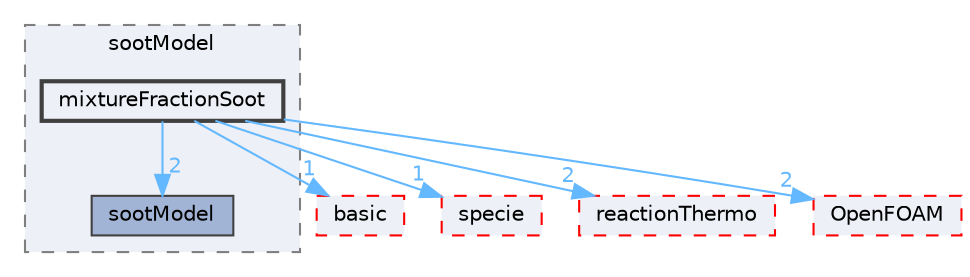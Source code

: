 digraph "src/thermophysicalModels/radiation/submodels/sootModel/mixtureFractionSoot"
{
 // LATEX_PDF_SIZE
  bgcolor="transparent";
  edge [fontname=Helvetica,fontsize=10,labelfontname=Helvetica,labelfontsize=10];
  node [fontname=Helvetica,fontsize=10,shape=box,height=0.2,width=0.4];
  compound=true
  subgraph clusterdir_89d39245f62a7d3767728b25260224c2 {
    graph [ bgcolor="#edf0f7", pencolor="grey50", label="sootModel", fontname=Helvetica,fontsize=10 style="filled,dashed", URL="dir_89d39245f62a7d3767728b25260224c2.html",tooltip=""]
  dir_5ef7f80d7a5ff66b5529037f77bf2aa0 [label="sootModel", fillcolor="#a2b4d6", color="grey25", style="filled", URL="dir_5ef7f80d7a5ff66b5529037f77bf2aa0.html",tooltip=""];
  dir_b415c0e663bba70eeadcac3677299a6b [label="mixtureFractionSoot", fillcolor="#edf0f7", color="grey25", style="filled,bold", URL="dir_b415c0e663bba70eeadcac3677299a6b.html",tooltip=""];
  }
  dir_38cb9973e0eaf6834e10b18bff965c4b [label="basic", fillcolor="#edf0f7", color="red", style="filled,dashed", URL="dir_38cb9973e0eaf6834e10b18bff965c4b.html",tooltip=""];
  dir_5c4bf53b114f4c9237cd4ef0431fc9bd [label="specie", fillcolor="#edf0f7", color="red", style="filled,dashed", URL="dir_5c4bf53b114f4c9237cd4ef0431fc9bd.html",tooltip=""];
  dir_87c7a4a86ffb283740ec390ea55551cb [label="reactionThermo", fillcolor="#edf0f7", color="red", style="filled,dashed", URL="dir_87c7a4a86ffb283740ec390ea55551cb.html",tooltip=""];
  dir_c5473ff19b20e6ec4dfe5c310b3778a8 [label="OpenFOAM", fillcolor="#edf0f7", color="red", style="filled,dashed", URL="dir_c5473ff19b20e6ec4dfe5c310b3778a8.html",tooltip=""];
  dir_b415c0e663bba70eeadcac3677299a6b->dir_38cb9973e0eaf6834e10b18bff965c4b [headlabel="1", labeldistance=1.5 headhref="dir_002415_000219.html" href="dir_002415_000219.html" color="steelblue1" fontcolor="steelblue1"];
  dir_b415c0e663bba70eeadcac3677299a6b->dir_5c4bf53b114f4c9237cd4ef0431fc9bd [headlabel="1", labeldistance=1.5 headhref="dir_002415_003683.html" href="dir_002415_003683.html" color="steelblue1" fontcolor="steelblue1"];
  dir_b415c0e663bba70eeadcac3677299a6b->dir_5ef7f80d7a5ff66b5529037f77bf2aa0 [headlabel="2", labeldistance=1.5 headhref="dir_002415_003664.html" href="dir_002415_003664.html" color="steelblue1" fontcolor="steelblue1"];
  dir_b415c0e663bba70eeadcac3677299a6b->dir_87c7a4a86ffb283740ec390ea55551cb [headlabel="2", labeldistance=1.5 headhref="dir_002415_003245.html" href="dir_002415_003245.html" color="steelblue1" fontcolor="steelblue1"];
  dir_b415c0e663bba70eeadcac3677299a6b->dir_c5473ff19b20e6ec4dfe5c310b3778a8 [headlabel="2", labeldistance=1.5 headhref="dir_002415_002695.html" href="dir_002415_002695.html" color="steelblue1" fontcolor="steelblue1"];
}

